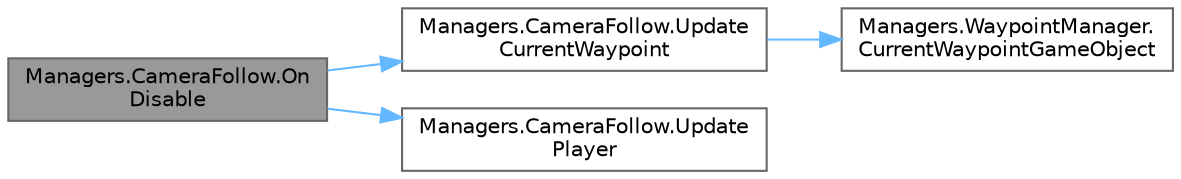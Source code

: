 digraph "Managers.CameraFollow.OnDisable"
{
 // LATEX_PDF_SIZE
  bgcolor="transparent";
  edge [fontname=Helvetica,fontsize=10,labelfontname=Helvetica,labelfontsize=10];
  node [fontname=Helvetica,fontsize=10,shape=box,height=0.2,width=0.4];
  rankdir="LR";
  Node1 [label="Managers.CameraFollow.On\lDisable",height=0.2,width=0.4,color="gray40", fillcolor="grey60", style="filled", fontcolor="black",tooltip=" "];
  Node1 -> Node2 [color="steelblue1",style="solid"];
  Node2 [label="Managers.CameraFollow.Update\lCurrentWaypoint",height=0.2,width=0.4,color="grey40", fillcolor="white", style="filled",URL="$class_managers_1_1_camera_follow.html#a420ec16e1e0abacd5f068bf0d99e84f8",tooltip="Updates the waypoint to the new waypoint when previous waypoint is reached."];
  Node2 -> Node3 [color="steelblue1",style="solid"];
  Node3 [label="Managers.WaypointManager.\lCurrentWaypointGameObject",height=0.2,width=0.4,color="grey40", fillcolor="white", style="filled",URL="$class_managers_1_1_waypoint_manager.html#af8d9b9b7fca66b44b07b7b8ed0d0274e",tooltip=" "];
  Node1 -> Node4 [color="steelblue1",style="solid"];
  Node4 [label="Managers.CameraFollow.Update\lPlayer",height=0.2,width=0.4,color="grey40", fillcolor="white", style="filled",URL="$class_managers_1_1_camera_follow.html#ae827dc73cc649368446fb65907632d75",tooltip=" "];
}
